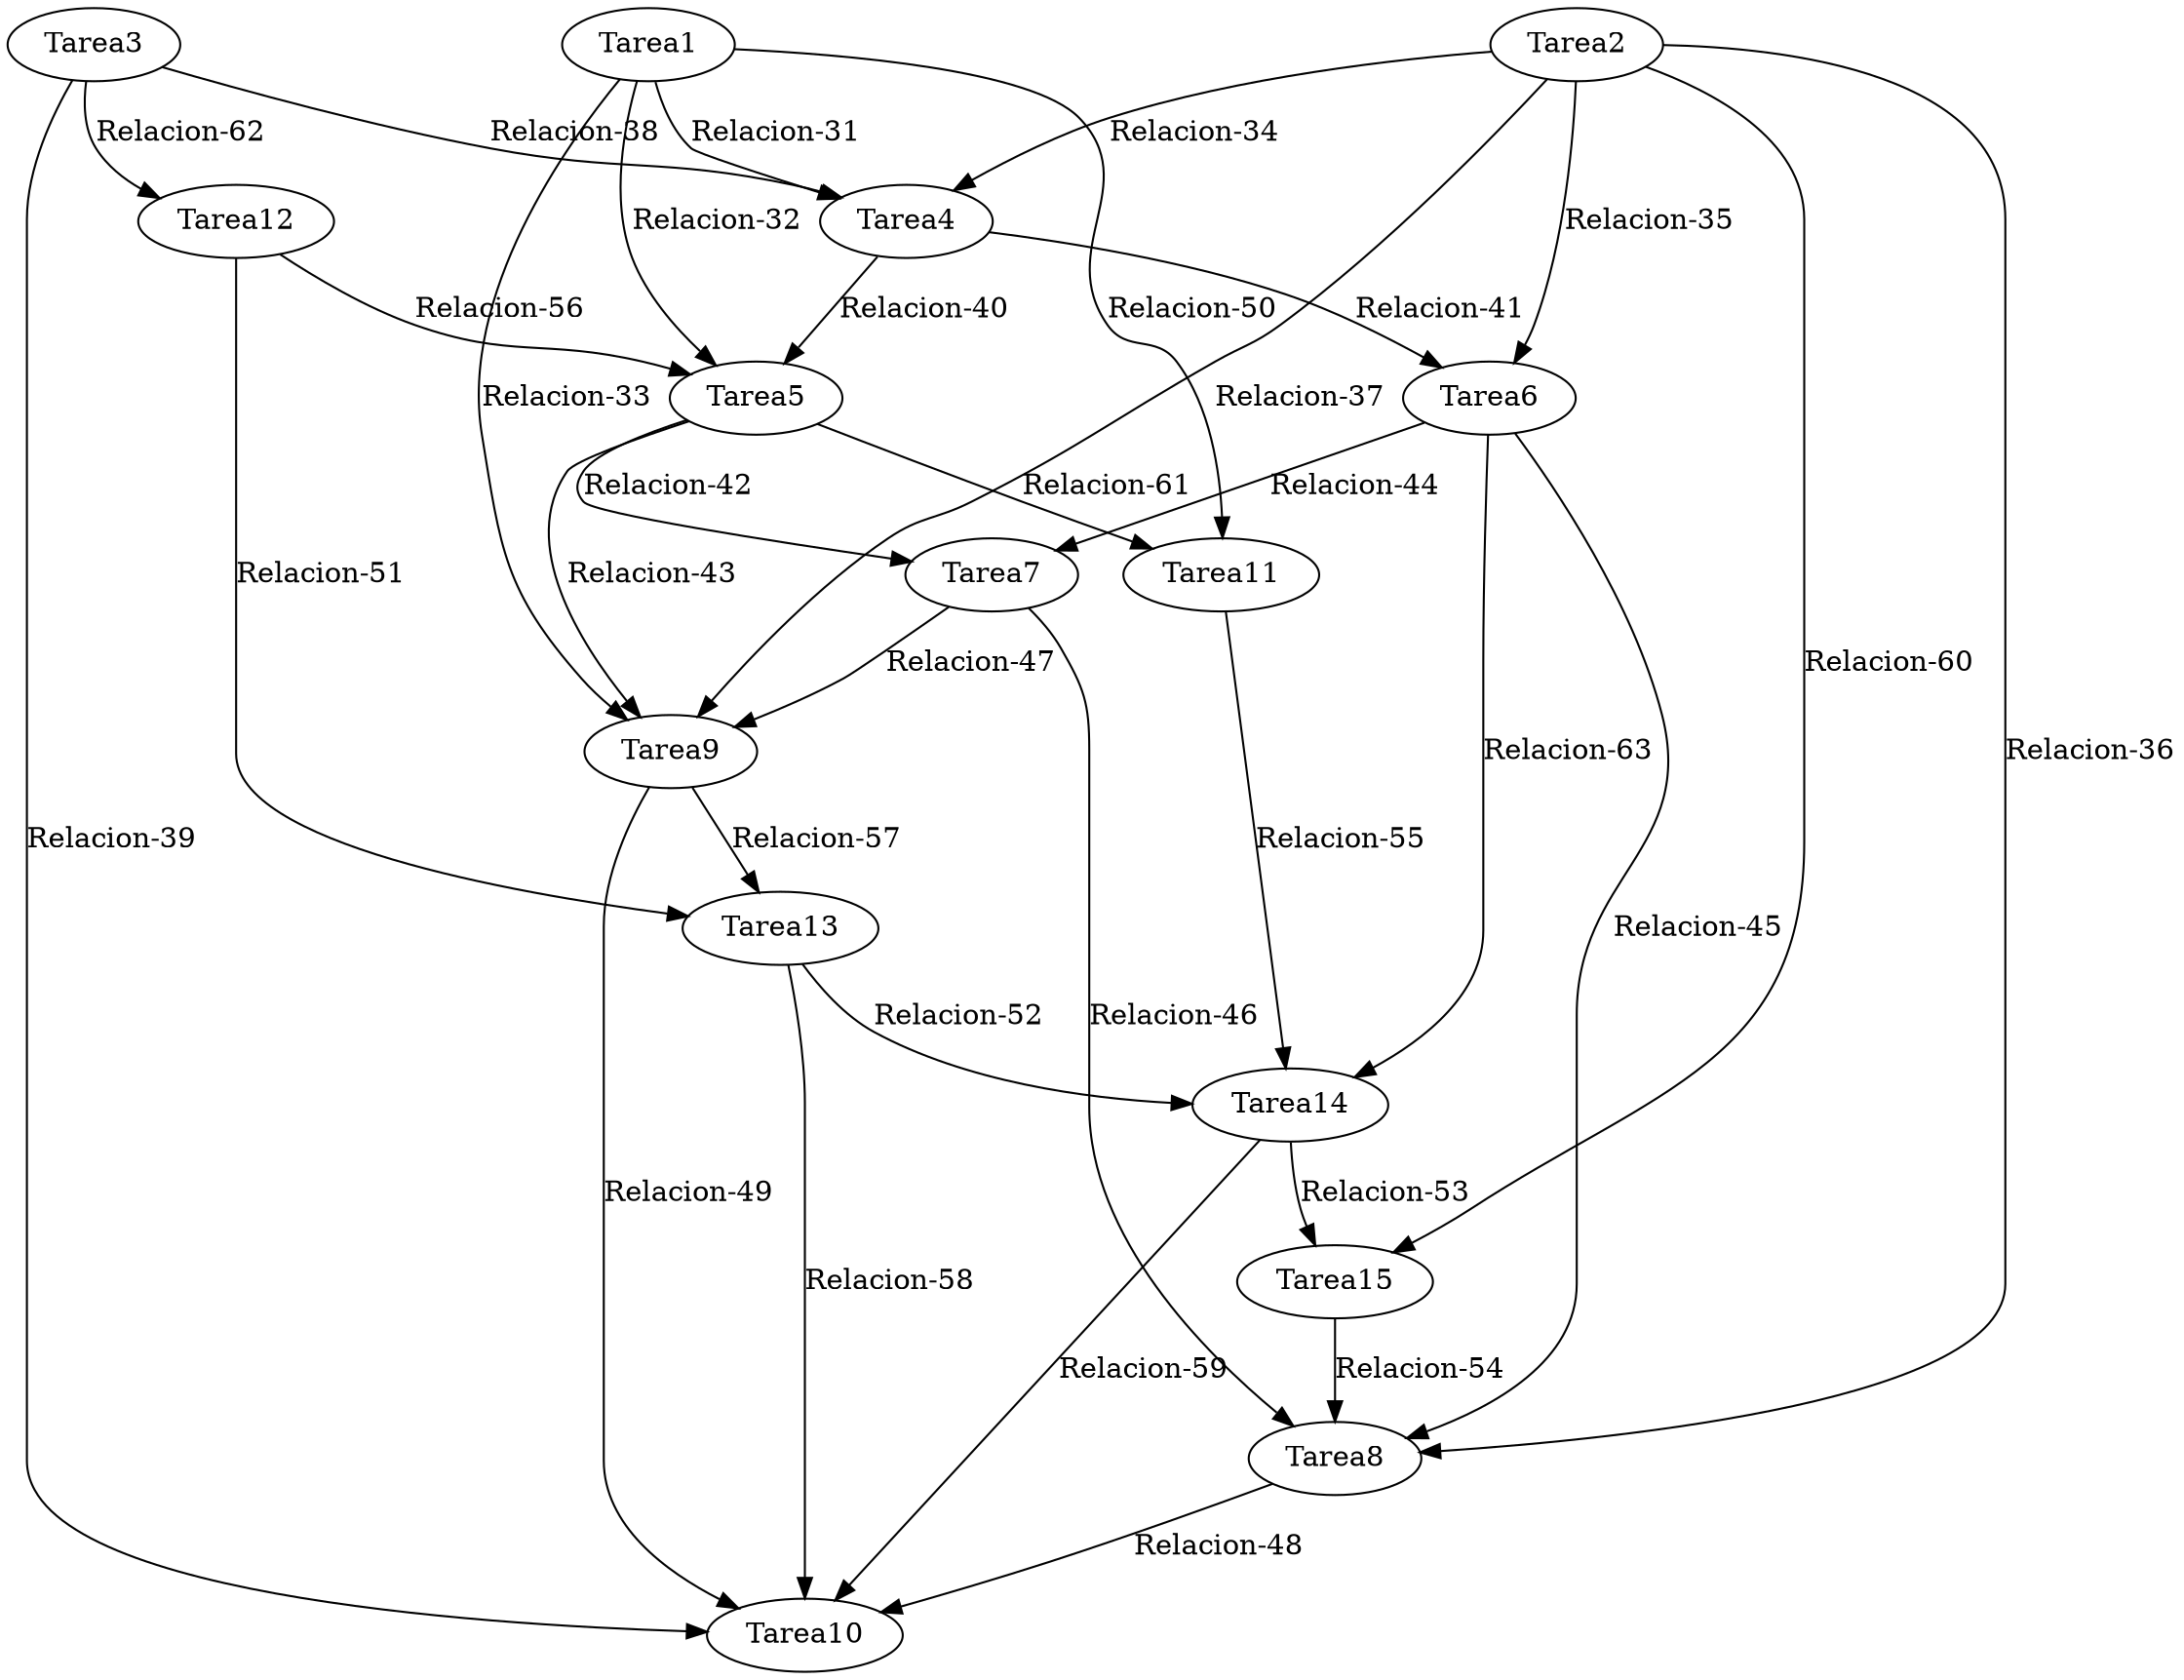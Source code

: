 strict digraph G {
  1 [ color="black" label="Tarea1" ];
  2 [ color="black" label="Tarea2" ];
  3 [ color="black" label="Tarea3" ];
  4 [ color="black" label="Tarea4" ];
  5 [ color="black" label="Tarea5" ];
  6 [ color="black" label="Tarea6" ];
  7 [ color="black" label="Tarea7" ];
  8 [ color="black" label="Tarea8" ];
  9 [ color="black" label="Tarea9" ];
  10 [ color="black" label="Tarea10" ];
  11 [ color="black" label="Tarea11" ];
  12 [ color="black" label="Tarea12" ];
  13 [ color="black" label="Tarea13" ];
  14 [ color="black" label="Tarea14" ];
  15 [ color="black" label="Tarea15" ];
  1 -> 4 [ color="black" label="Relacion-31" ];
  1 -> 5 [ color="black" label="Relacion-32" ];
  1 -> 9 [ color="black" label="Relacion-33" ];
  2 -> 4 [ color="black" label="Relacion-34" ];
  2 -> 6 [ color="black" label="Relacion-35" ];
  2 -> 8 [ color="black" label="Relacion-36" ];
  2 -> 9 [ color="black" label="Relacion-37" ];
  3 -> 4 [ color="black" label="Relacion-38" ];
  3 -> 10 [ color="black" label="Relacion-39" ];
  4 -> 5 [ color="black" label="Relacion-40" ];
  4 -> 6 [ color="black" label="Relacion-41" ];
  5 -> 7 [ color="black" label="Relacion-42" ];
  5 -> 9 [ color="black" label="Relacion-43" ];
  6 -> 7 [ color="black" label="Relacion-44" ];
  6 -> 8 [ color="black" label="Relacion-45" ];
  7 -> 8 [ color="black" label="Relacion-46" ];
  7 -> 9 [ color="black" label="Relacion-47" ];
  8 -> 10 [ color="black" label="Relacion-48" ];
  9 -> 10 [ color="black" label="Relacion-49" ];
  1 -> 11 [ color="black" label="Relacion-50" ];
  12 -> 13 [ color="black" label="Relacion-51" ];
  13 -> 14 [ color="black" label="Relacion-52" ];
  14 -> 15 [ color="black" label="Relacion-53" ];
  15 -> 8 [ color="black" label="Relacion-54" ];
  11 -> 14 [ color="black" label="Relacion-55" ];
  12 -> 5 [ color="black" label="Relacion-56" ];
  9 -> 13 [ color="black" label="Relacion-57" ];
  13 -> 10 [ color="black" label="Relacion-58" ];
  14 -> 10 [ color="black" label="Relacion-59" ];
  2 -> 15 [ color="black" label="Relacion-60" ];
  5 -> 11 [ color="black" label="Relacion-61" ];
  3 -> 12 [ color="black" label="Relacion-62" ];
  6 -> 14 [ color="black" label="Relacion-63" ];
}
